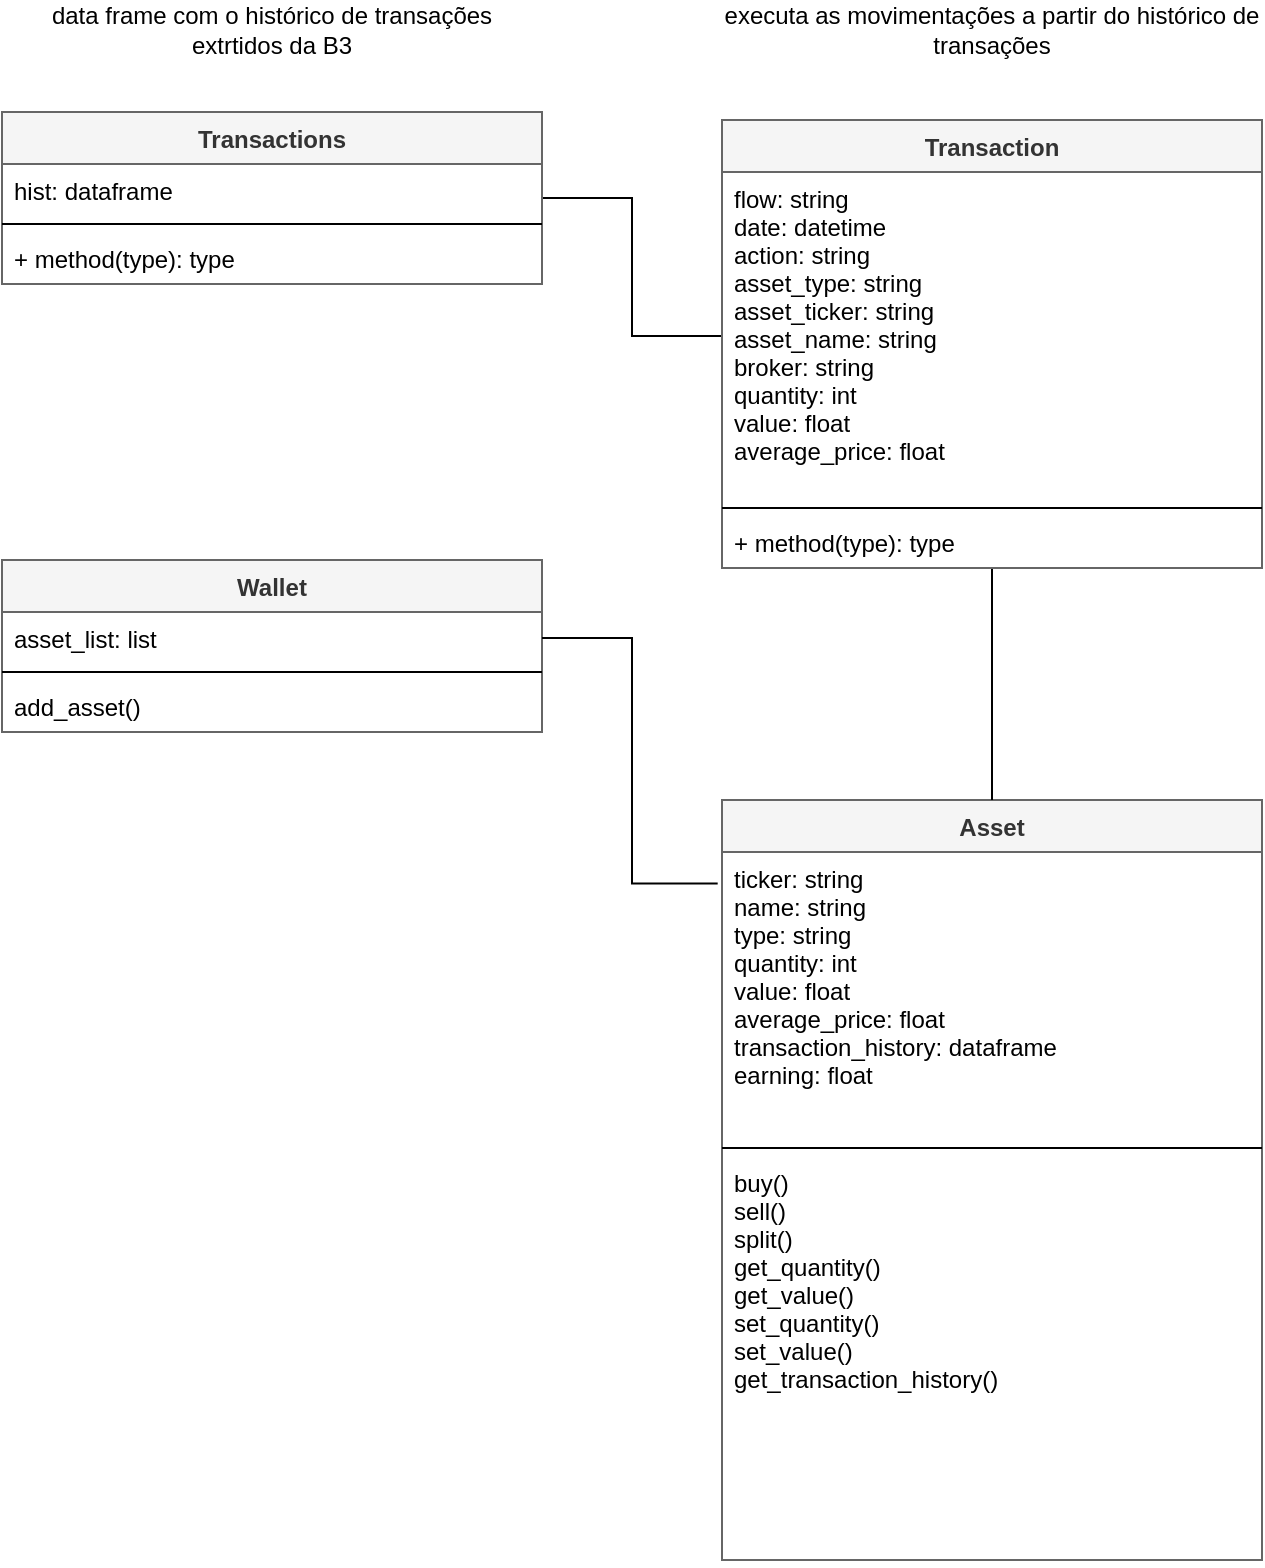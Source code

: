 <mxfile version="20.2.3" type="device"><diagram id="ZENMVPhID3MJTfAlIH6K" name="Página-1"><mxGraphModel dx="541" dy="967" grid="1" gridSize="10" guides="1" tooltips="1" connect="1" arrows="1" fold="1" page="1" pageScale="1" pageWidth="827" pageHeight="1169" math="0" shadow="0"><root><mxCell id="0"/><mxCell id="1" parent="0"/><mxCell id="cX2VB0WFVFWH62SLIZ_A-5" value="Wallet" style="swimlane;fontStyle=1;align=center;verticalAlign=top;childLayout=stackLayout;horizontal=1;startSize=26;horizontalStack=0;resizeParent=1;resizeParentMax=0;resizeLast=0;collapsible=1;marginBottom=0;fillColor=#f5f5f5;strokeColor=#666666;fontColor=#333333;" parent="1" vertex="1"><mxGeometry x="100" y="420" width="270" height="86" as="geometry"><mxRectangle x="110" y="170" width="100" height="30" as="alternateBounds"/></mxGeometry></mxCell><mxCell id="cX2VB0WFVFWH62SLIZ_A-6" value="asset_list: list" style="text;strokeColor=none;fillColor=none;align=left;verticalAlign=top;spacingLeft=4;spacingRight=4;overflow=hidden;rotatable=0;points=[[0,0.5],[1,0.5]];portConstraint=eastwest;" parent="cX2VB0WFVFWH62SLIZ_A-5" vertex="1"><mxGeometry y="26" width="270" height="26" as="geometry"/></mxCell><mxCell id="cX2VB0WFVFWH62SLIZ_A-7" value="" style="line;strokeWidth=1;fillColor=none;align=left;verticalAlign=middle;spacingTop=-1;spacingLeft=3;spacingRight=3;rotatable=0;labelPosition=right;points=[];portConstraint=eastwest;" parent="cX2VB0WFVFWH62SLIZ_A-5" vertex="1"><mxGeometry y="52" width="270" height="8" as="geometry"/></mxCell><mxCell id="cX2VB0WFVFWH62SLIZ_A-8" value="add_asset()" style="text;strokeColor=none;fillColor=none;align=left;verticalAlign=top;spacingLeft=4;spacingRight=4;overflow=hidden;rotatable=0;points=[[0,0.5],[1,0.5]];portConstraint=eastwest;" parent="cX2VB0WFVFWH62SLIZ_A-5" vertex="1"><mxGeometry y="60" width="270" height="26" as="geometry"/></mxCell><mxCell id="tZJZPwG8ft5NOI2i7FhE-2" style="edgeStyle=orthogonalEdgeStyle;rounded=0;orthogonalLoop=1;jettySize=auto;html=1;entryX=0;entryY=0.5;entryDx=0;entryDy=0;endArrow=none;endFill=0;strokeColor=default;" parent="1" source="cX2VB0WFVFWH62SLIZ_A-9" target="cX2VB0WFVFWH62SLIZ_A-22" edge="1"><mxGeometry relative="1" as="geometry"/></mxCell><mxCell id="cX2VB0WFVFWH62SLIZ_A-9" value="Transactions" style="swimlane;fontStyle=1;align=center;verticalAlign=top;childLayout=stackLayout;horizontal=1;startSize=26;horizontalStack=0;resizeParent=1;resizeParentMax=0;resizeLast=0;collapsible=1;marginBottom=0;fillColor=#f5f5f5;fontColor=#333333;strokeColor=#666666;" parent="1" vertex="1"><mxGeometry x="100" y="196" width="270" height="86" as="geometry"><mxRectangle x="110" y="170" width="100" height="30" as="alternateBounds"/></mxGeometry></mxCell><mxCell id="cX2VB0WFVFWH62SLIZ_A-10" value="hist: dataframe" style="text;strokeColor=none;fillColor=none;align=left;verticalAlign=top;spacingLeft=4;spacingRight=4;overflow=hidden;rotatable=0;points=[[0,0.5],[1,0.5]];portConstraint=eastwest;" parent="cX2VB0WFVFWH62SLIZ_A-9" vertex="1"><mxGeometry y="26" width="270" height="26" as="geometry"/></mxCell><mxCell id="cX2VB0WFVFWH62SLIZ_A-11" value="" style="line;strokeWidth=1;fillColor=none;align=left;verticalAlign=middle;spacingTop=-1;spacingLeft=3;spacingRight=3;rotatable=0;labelPosition=right;points=[];portConstraint=eastwest;" parent="cX2VB0WFVFWH62SLIZ_A-9" vertex="1"><mxGeometry y="52" width="270" height="8" as="geometry"/></mxCell><mxCell id="cX2VB0WFVFWH62SLIZ_A-12" value="+ method(type): type" style="text;strokeColor=none;fillColor=none;align=left;verticalAlign=top;spacingLeft=4;spacingRight=4;overflow=hidden;rotatable=0;points=[[0,0.5],[1,0.5]];portConstraint=eastwest;" parent="cX2VB0WFVFWH62SLIZ_A-9" vertex="1"><mxGeometry y="60" width="270" height="26" as="geometry"/></mxCell><mxCell id="cX2VB0WFVFWH62SLIZ_A-13" value="Asset" style="swimlane;fontStyle=1;align=center;verticalAlign=top;childLayout=stackLayout;horizontal=1;startSize=26;horizontalStack=0;resizeParent=1;resizeParentMax=0;resizeLast=0;collapsible=1;marginBottom=0;fillColor=#f5f5f5;fontColor=#333333;strokeColor=#666666;" parent="1" vertex="1"><mxGeometry x="460" y="540" width="270" height="380" as="geometry"><mxRectangle x="110" y="170" width="100" height="30" as="alternateBounds"/></mxGeometry></mxCell><mxCell id="cX2VB0WFVFWH62SLIZ_A-14" value="ticker: string&#10;name: string&#10;type: string&#10;quantity: int&#10;value: float&#10;average_price: float&#10;transaction_history: dataframe&#10;earning: float" style="text;strokeColor=none;fillColor=none;align=left;verticalAlign=top;spacingLeft=4;spacingRight=4;overflow=hidden;rotatable=0;points=[[0,0.5],[1,0.5]];portConstraint=eastwest;" parent="cX2VB0WFVFWH62SLIZ_A-13" vertex="1"><mxGeometry y="26" width="270" height="144" as="geometry"/></mxCell><mxCell id="cX2VB0WFVFWH62SLIZ_A-15" value="" style="line;strokeWidth=1;fillColor=none;align=left;verticalAlign=middle;spacingTop=-1;spacingLeft=3;spacingRight=3;rotatable=0;labelPosition=right;points=[];portConstraint=eastwest;" parent="cX2VB0WFVFWH62SLIZ_A-13" vertex="1"><mxGeometry y="170" width="270" height="8" as="geometry"/></mxCell><mxCell id="cX2VB0WFVFWH62SLIZ_A-16" value="buy()&#10;sell()&#10;split()&#10;get_quantity()&#10;get_value()&#10;set_quantity()&#10;set_value()&#10;get_transaction_history()&#10;" style="text;strokeColor=none;fillColor=none;align=left;verticalAlign=top;spacingLeft=4;spacingRight=4;overflow=hidden;rotatable=0;points=[[0,0.5],[1,0.5]];portConstraint=eastwest;" parent="cX2VB0WFVFWH62SLIZ_A-13" vertex="1"><mxGeometry y="178" width="270" height="202" as="geometry"/></mxCell><mxCell id="tZJZPwG8ft5NOI2i7FhE-3" style="edgeStyle=orthogonalEdgeStyle;rounded=0;orthogonalLoop=1;jettySize=auto;html=1;endArrow=none;endFill=0;strokeColor=default;" parent="1" source="cX2VB0WFVFWH62SLIZ_A-21" target="cX2VB0WFVFWH62SLIZ_A-13" edge="1"><mxGeometry relative="1" as="geometry"/></mxCell><mxCell id="cX2VB0WFVFWH62SLIZ_A-21" value="Transaction" style="swimlane;fontStyle=1;align=center;verticalAlign=top;childLayout=stackLayout;horizontal=1;startSize=26;horizontalStack=0;resizeParent=1;resizeParentMax=0;resizeLast=0;collapsible=1;marginBottom=0;fillColor=#f5f5f5;fontColor=#333333;strokeColor=#666666;" parent="1" vertex="1"><mxGeometry x="460" y="200" width="270" height="224" as="geometry"><mxRectangle x="110" y="170" width="100" height="30" as="alternateBounds"/></mxGeometry></mxCell><mxCell id="cX2VB0WFVFWH62SLIZ_A-22" value="flow: string&#10;date: datetime&#10;action: string&#10;asset_type: string&#10;asset_ticker: string&#10;asset_name: string&#10;broker: string&#10;quantity: int&#10;value: float&#10;average_price: float" style="text;strokeColor=none;fillColor=none;align=left;verticalAlign=top;spacingLeft=4;spacingRight=4;overflow=hidden;rotatable=0;points=[[0,0.5],[1,0.5]];portConstraint=eastwest;" parent="cX2VB0WFVFWH62SLIZ_A-21" vertex="1"><mxGeometry y="26" width="270" height="164" as="geometry"/></mxCell><mxCell id="cX2VB0WFVFWH62SLIZ_A-23" value="" style="line;strokeWidth=1;fillColor=none;align=left;verticalAlign=middle;spacingTop=-1;spacingLeft=3;spacingRight=3;rotatable=0;labelPosition=right;points=[];portConstraint=eastwest;" parent="cX2VB0WFVFWH62SLIZ_A-21" vertex="1"><mxGeometry y="190" width="270" height="8" as="geometry"/></mxCell><mxCell id="cX2VB0WFVFWH62SLIZ_A-24" value="+ method(type): type" style="text;strokeColor=none;fillColor=none;align=left;verticalAlign=top;spacingLeft=4;spacingRight=4;overflow=hidden;rotatable=0;points=[[0,0.5],[1,0.5]];portConstraint=eastwest;" parent="cX2VB0WFVFWH62SLIZ_A-21" vertex="1"><mxGeometry y="198" width="270" height="26" as="geometry"/></mxCell><mxCell id="tZJZPwG8ft5NOI2i7FhE-1" style="edgeStyle=orthogonalEdgeStyle;rounded=0;orthogonalLoop=1;jettySize=auto;html=1;strokeColor=default;endArrow=none;endFill=0;entryX=-0.008;entryY=0.109;entryDx=0;entryDy=0;entryPerimeter=0;" parent="1" source="cX2VB0WFVFWH62SLIZ_A-6" target="cX2VB0WFVFWH62SLIZ_A-14" edge="1"><mxGeometry relative="1" as="geometry"><mxPoint x="400" y="470" as="targetPoint"/></mxGeometry></mxCell><mxCell id="tZJZPwG8ft5NOI2i7FhE-5" value="data frame com o histórico de transações extrtidos da B3" style="text;html=1;strokeColor=none;fillColor=none;align=center;verticalAlign=middle;whiteSpace=wrap;rounded=0;" parent="1" vertex="1"><mxGeometry x="100" y="140" width="270" height="30" as="geometry"/></mxCell><mxCell id="tZJZPwG8ft5NOI2i7FhE-6" value="executa as movimentações a partir do histórico de transações" style="text;html=1;strokeColor=none;fillColor=none;align=center;verticalAlign=middle;whiteSpace=wrap;rounded=0;" parent="1" vertex="1"><mxGeometry x="460" y="140" width="270" height="30" as="geometry"/></mxCell></root></mxGraphModel></diagram></mxfile>